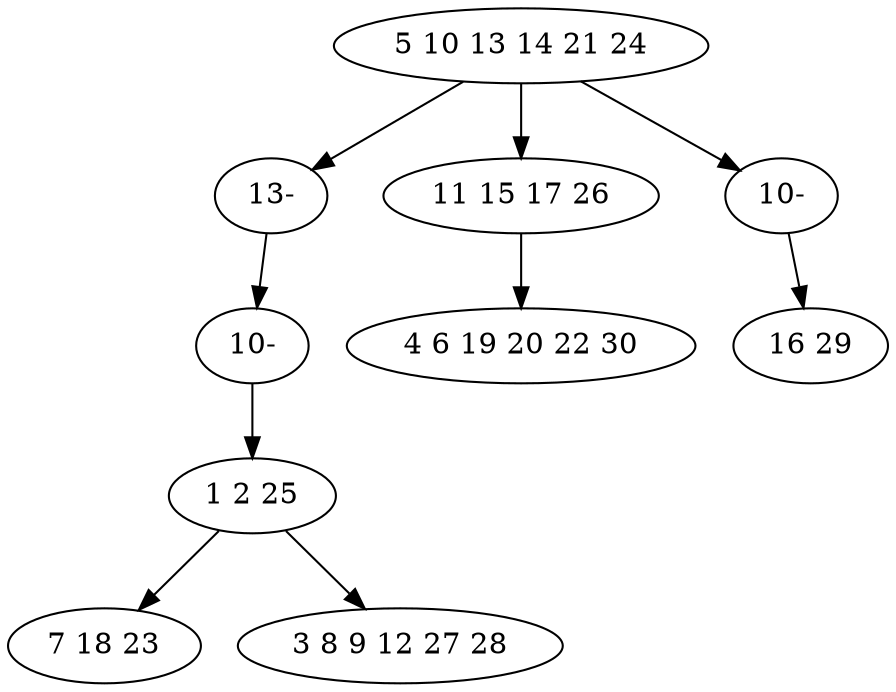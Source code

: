 digraph true_tree {
	"0" -> "7"
	"0" -> "2"
	"0" -> "8"
	"2" -> "4"
	"1" -> "5"
	"1" -> "6"
	"7" -> "9"
	"8" -> "3"
	"9" -> "1"
	"0" [label="5 10 13 14 21 24"];
	"1" [label="1 2 25"];
	"2" [label="11 15 17 26"];
	"3" [label="16 29"];
	"4" [label="4 6 19 20 22 30"];
	"5" [label="7 18 23"];
	"6" [label="3 8 9 12 27 28"];
	"7" [label="13-"];
	"8" [label="10-"];
	"9" [label="10-"];
}
